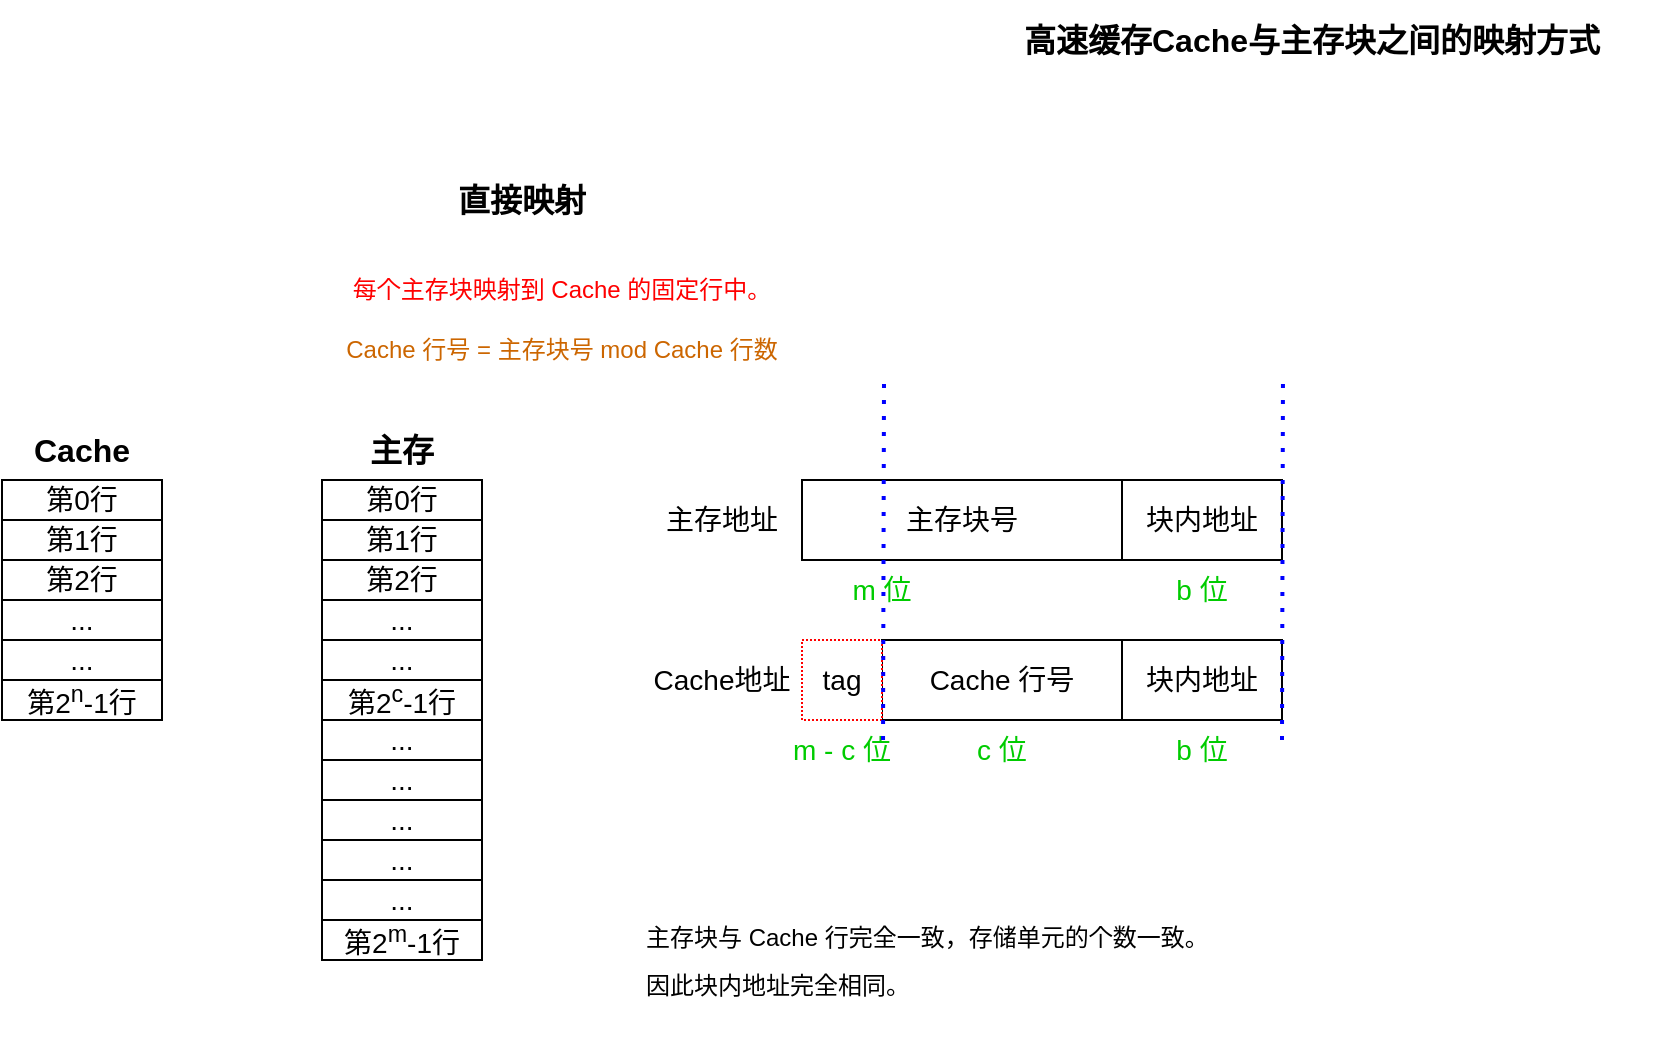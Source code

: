 <mxfile>
    <diagram id="uxVwC1siCvC3Ia_YClyH" name="Page-1">
        <mxGraphModel dx="821" dy="540" grid="1" gridSize="10" guides="1" tooltips="1" connect="1" arrows="1" fold="1" page="1" pageScale="1" pageWidth="1200" pageHeight="1920" math="0" shadow="0">
            <root>
                <mxCell id="0"/>
                <mxCell id="1" parent="0"/>
                <mxCell id="2" value="高速缓存Cache与主存块之间的映射方式" style="text;html=1;align=center;verticalAlign=middle;whiteSpace=wrap;rounded=0;fontSize=16;fontStyle=1" vertex="1" parent="1">
                    <mxGeometry x="840" y="40" width="350" height="40" as="geometry"/>
                </mxCell>
                <mxCell id="3" value="第0行" style="rounded=0;whiteSpace=wrap;html=1;fontSize=14;" vertex="1" parent="1">
                    <mxGeometry x="360" y="280" width="80" height="20" as="geometry"/>
                </mxCell>
                <mxCell id="4" value="Cache" style="text;html=1;align=center;verticalAlign=middle;whiteSpace=wrap;rounded=0;fontSize=16;fontStyle=1" vertex="1" parent="1">
                    <mxGeometry x="370" y="250" width="60" height="30" as="geometry"/>
                </mxCell>
                <mxCell id="5" value="第1行" style="rounded=0;whiteSpace=wrap;html=1;fontSize=14;" vertex="1" parent="1">
                    <mxGeometry x="360" y="300" width="80" height="20" as="geometry"/>
                </mxCell>
                <mxCell id="6" value="第2行" style="rounded=0;whiteSpace=wrap;html=1;fontSize=14;" vertex="1" parent="1">
                    <mxGeometry x="360" y="320" width="80" height="20" as="geometry"/>
                </mxCell>
                <mxCell id="7" value="..." style="rounded=0;whiteSpace=wrap;html=1;fontSize=14;" vertex="1" parent="1">
                    <mxGeometry x="360" y="340" width="80" height="20" as="geometry"/>
                </mxCell>
                <mxCell id="8" value="..." style="rounded=0;whiteSpace=wrap;html=1;fontSize=14;" vertex="1" parent="1">
                    <mxGeometry x="360" y="360" width="80" height="20" as="geometry"/>
                </mxCell>
                <mxCell id="9" value="第2&lt;sup&gt;n&lt;/sup&gt;-1行" style="rounded=0;whiteSpace=wrap;html=1;fontSize=14;" vertex="1" parent="1">
                    <mxGeometry x="360" y="380" width="80" height="20" as="geometry"/>
                </mxCell>
                <mxCell id="10" value="主存" style="text;html=1;align=center;verticalAlign=middle;whiteSpace=wrap;rounded=0;fontSize=16;fontStyle=1" vertex="1" parent="1">
                    <mxGeometry x="530" y="250" width="60" height="30" as="geometry"/>
                </mxCell>
                <mxCell id="11" value="第0行" style="rounded=0;whiteSpace=wrap;html=1;fontSize=14;" vertex="1" parent="1">
                    <mxGeometry x="520" y="280" width="80" height="20" as="geometry"/>
                </mxCell>
                <mxCell id="12" value="第1行" style="rounded=0;whiteSpace=wrap;html=1;fontSize=14;" vertex="1" parent="1">
                    <mxGeometry x="520" y="300" width="80" height="20" as="geometry"/>
                </mxCell>
                <mxCell id="13" value="第2行" style="rounded=0;whiteSpace=wrap;html=1;fontSize=14;" vertex="1" parent="1">
                    <mxGeometry x="520" y="320" width="80" height="20" as="geometry"/>
                </mxCell>
                <mxCell id="14" value="..." style="rounded=0;whiteSpace=wrap;html=1;fontSize=14;" vertex="1" parent="1">
                    <mxGeometry x="520" y="340" width="80" height="20" as="geometry"/>
                </mxCell>
                <mxCell id="15" value="..." style="rounded=0;whiteSpace=wrap;html=1;fontSize=14;" vertex="1" parent="1">
                    <mxGeometry x="520" y="360" width="80" height="20" as="geometry"/>
                </mxCell>
                <mxCell id="16" value="第2&lt;sup&gt;c&lt;/sup&gt;-1行" style="rounded=0;whiteSpace=wrap;html=1;fontSize=14;" vertex="1" parent="1">
                    <mxGeometry x="520" y="380" width="80" height="20" as="geometry"/>
                </mxCell>
                <mxCell id="17" value="..." style="rounded=0;whiteSpace=wrap;html=1;fontSize=14;" vertex="1" parent="1">
                    <mxGeometry x="520" y="400" width="80" height="20" as="geometry"/>
                </mxCell>
                <mxCell id="18" value="..." style="rounded=0;whiteSpace=wrap;html=1;fontSize=14;" vertex="1" parent="1">
                    <mxGeometry x="520" y="420" width="80" height="20" as="geometry"/>
                </mxCell>
                <mxCell id="19" value="..." style="rounded=0;whiteSpace=wrap;html=1;fontSize=14;" vertex="1" parent="1">
                    <mxGeometry x="520" y="440" width="80" height="20" as="geometry"/>
                </mxCell>
                <mxCell id="20" value="..." style="rounded=0;whiteSpace=wrap;html=1;fontSize=14;" vertex="1" parent="1">
                    <mxGeometry x="520" y="460" width="80" height="20" as="geometry"/>
                </mxCell>
                <mxCell id="21" value="..." style="rounded=0;whiteSpace=wrap;html=1;fontSize=14;" vertex="1" parent="1">
                    <mxGeometry x="520" y="480" width="80" height="20" as="geometry"/>
                </mxCell>
                <mxCell id="22" value="第2&lt;sup&gt;m&lt;/sup&gt;-1行" style="rounded=0;whiteSpace=wrap;html=1;fontSize=14;" vertex="1" parent="1">
                    <mxGeometry x="520" y="500" width="80" height="20" as="geometry"/>
                </mxCell>
                <mxCell id="23" value="主存块号" style="rounded=0;whiteSpace=wrap;html=1;fontSize=14;" vertex="1" parent="1">
                    <mxGeometry x="760" y="280" width="160" height="40" as="geometry"/>
                </mxCell>
                <mxCell id="24" value="块内地址" style="rounded=0;whiteSpace=wrap;html=1;fontSize=14;" vertex="1" parent="1">
                    <mxGeometry x="920" y="280" width="80" height="40" as="geometry"/>
                </mxCell>
                <mxCell id="26" value="&lt;span style=&quot;color: rgb(0, 0, 0); text-wrap-mode: nowrap;&quot;&gt;主存地址&lt;/span&gt;" style="text;html=1;align=center;verticalAlign=middle;whiteSpace=wrap;rounded=0;fontSize=14;" vertex="1" parent="1">
                    <mxGeometry x="680" y="280" width="80" height="40" as="geometry"/>
                </mxCell>
                <mxCell id="27" value="&lt;font style=&quot;font-size: 14px; color: rgb(0, 204, 0);&quot;&gt;m 位&lt;/font&gt;" style="text;html=1;align=center;verticalAlign=middle;whiteSpace=wrap;rounded=0;" vertex="1" parent="1">
                    <mxGeometry x="770" y="320" width="60" height="30" as="geometry"/>
                </mxCell>
                <mxCell id="28" value="&lt;font style=&quot;font-size: 14px; color: rgb(0, 204, 0);&quot;&gt;b 位&lt;/font&gt;" style="text;html=1;align=center;verticalAlign=middle;whiteSpace=wrap;rounded=0;" vertex="1" parent="1">
                    <mxGeometry x="930" y="320" width="60" height="30" as="geometry"/>
                </mxCell>
                <mxCell id="33" value="Cache 行号" style="rounded=0;whiteSpace=wrap;html=1;fontSize=14;" vertex="1" parent="1">
                    <mxGeometry x="800" y="360" width="120" height="40" as="geometry"/>
                </mxCell>
                <mxCell id="34" value="块内地址" style="rounded=0;whiteSpace=wrap;html=1;fontSize=14;" vertex="1" parent="1">
                    <mxGeometry x="920" y="360" width="80" height="40" as="geometry"/>
                </mxCell>
                <mxCell id="35" value="&lt;span style=&quot;color: rgb(0, 0, 0); text-wrap-mode: nowrap;&quot;&gt;Cache地址&lt;/span&gt;" style="text;html=1;align=center;verticalAlign=middle;whiteSpace=wrap;rounded=0;fontSize=14;" vertex="1" parent="1">
                    <mxGeometry x="680" y="360" width="80" height="40" as="geometry"/>
                </mxCell>
                <mxCell id="36" value="&lt;font style=&quot;font-size: 14px; color: rgb(0, 204, 0);&quot;&gt;c 位&lt;/font&gt;" style="text;html=1;align=center;verticalAlign=middle;whiteSpace=wrap;rounded=0;" vertex="1" parent="1">
                    <mxGeometry x="830" y="400" width="60" height="30" as="geometry"/>
                </mxCell>
                <mxCell id="37" value="&lt;font style=&quot;font-size: 14px; color: rgb(0, 204, 0);&quot;&gt;b 位&lt;/font&gt;" style="text;html=1;align=center;verticalAlign=middle;whiteSpace=wrap;rounded=0;" vertex="1" parent="1">
                    <mxGeometry x="930" y="400" width="60" height="30" as="geometry"/>
                </mxCell>
                <mxCell id="38" value="&lt;div style=&quot;line-height: 200%;&quot;&gt;&lt;font style=&quot;color: rgb(0, 0, 0);&quot;&gt;主存块与 Cache 行完全一致，存储单元的个数一致。&lt;/font&gt;&lt;div&gt;&lt;font style=&quot;color: rgb(0, 0, 0);&quot;&gt;因此块内地址完全相同。&lt;/font&gt;&lt;/div&gt;&lt;/div&gt;" style="text;html=1;align=left;verticalAlign=middle;whiteSpace=wrap;rounded=0;" vertex="1" parent="1">
                    <mxGeometry x="680" y="480" width="290" height="80" as="geometry"/>
                </mxCell>
                <mxCell id="40" value="直接映射" style="text;html=1;align=center;verticalAlign=middle;whiteSpace=wrap;rounded=0;fontSize=16;fontStyle=1" vertex="1" parent="1">
                    <mxGeometry x="560" y="120" width="120" height="40" as="geometry"/>
                </mxCell>
                <mxCell id="41" value="&lt;font style=&quot;color: rgb(204, 102, 0);&quot;&gt;Cache 行号 = 主存块号 mod Cache 行数&lt;/font&gt;" style="text;html=1;align=center;verticalAlign=middle;whiteSpace=wrap;rounded=0;" vertex="1" parent="1">
                    <mxGeometry x="520" y="200" width="240" height="30" as="geometry"/>
                </mxCell>
                <mxCell id="42" value="&lt;p data-pm-slice=&quot;1 1 [&amp;quot;bulletList&amp;quot;,null,&amp;quot;listItem&amp;quot;,null]&quot; data-prosemirror-node-block=&quot;true&quot; data-prosemirror-node-name=&quot;paragraph&quot; data-prosemirror-content-type=&quot;node&quot;&gt;&lt;span data-prosemirror-mark-name=&quot;strong&quot; data-prosemirror-content-type=&quot;mark&quot;&gt;&lt;font style=&quot;color: rgb(255, 0, 0);&quot;&gt;每个主存块映射到 Cache 的固定行中。&lt;/font&gt;&lt;/span&gt;&lt;/p&gt;" style="text;html=1;align=center;verticalAlign=middle;whiteSpace=wrap;rounded=0;" vertex="1" parent="1">
                    <mxGeometry x="520" y="170" width="240" height="30" as="geometry"/>
                </mxCell>
                <mxCell id="43" value="tag" style="rounded=0;whiteSpace=wrap;html=1;fontSize=14;strokeColor=#FF0000;dashed=1;dashPattern=1 1;" vertex="1" parent="1">
                    <mxGeometry x="760" y="360" width="40" height="40" as="geometry"/>
                </mxCell>
                <mxCell id="44" value="&lt;font style=&quot;font-size: 14px; color: rgb(0, 204, 0);&quot;&gt;m - c 位&lt;/font&gt;" style="text;html=1;align=center;verticalAlign=middle;whiteSpace=wrap;rounded=0;" vertex="1" parent="1">
                    <mxGeometry x="750" y="400" width="60" height="30" as="geometry"/>
                </mxCell>
                <mxCell id="46" value="" style="endArrow=none;dashed=1;html=1;dashPattern=1 3;strokeWidth=2;strokeColor=#0000FF;" edge="1" parent="1">
                    <mxGeometry width="50" height="50" relative="1" as="geometry">
                        <mxPoint x="800.52" y="410" as="sourcePoint"/>
                        <mxPoint x="801" y="230" as="targetPoint"/>
                    </mxGeometry>
                </mxCell>
                <mxCell id="47" value="" style="endArrow=none;dashed=1;html=1;dashPattern=1 3;strokeWidth=2;strokeColor=#0000FF;" edge="1" parent="1">
                    <mxGeometry width="50" height="50" relative="1" as="geometry">
                        <mxPoint x="1000" y="410" as="sourcePoint"/>
                        <mxPoint x="1000.48" y="230" as="targetPoint"/>
                    </mxGeometry>
                </mxCell>
            </root>
        </mxGraphModel>
    </diagram>
</mxfile>